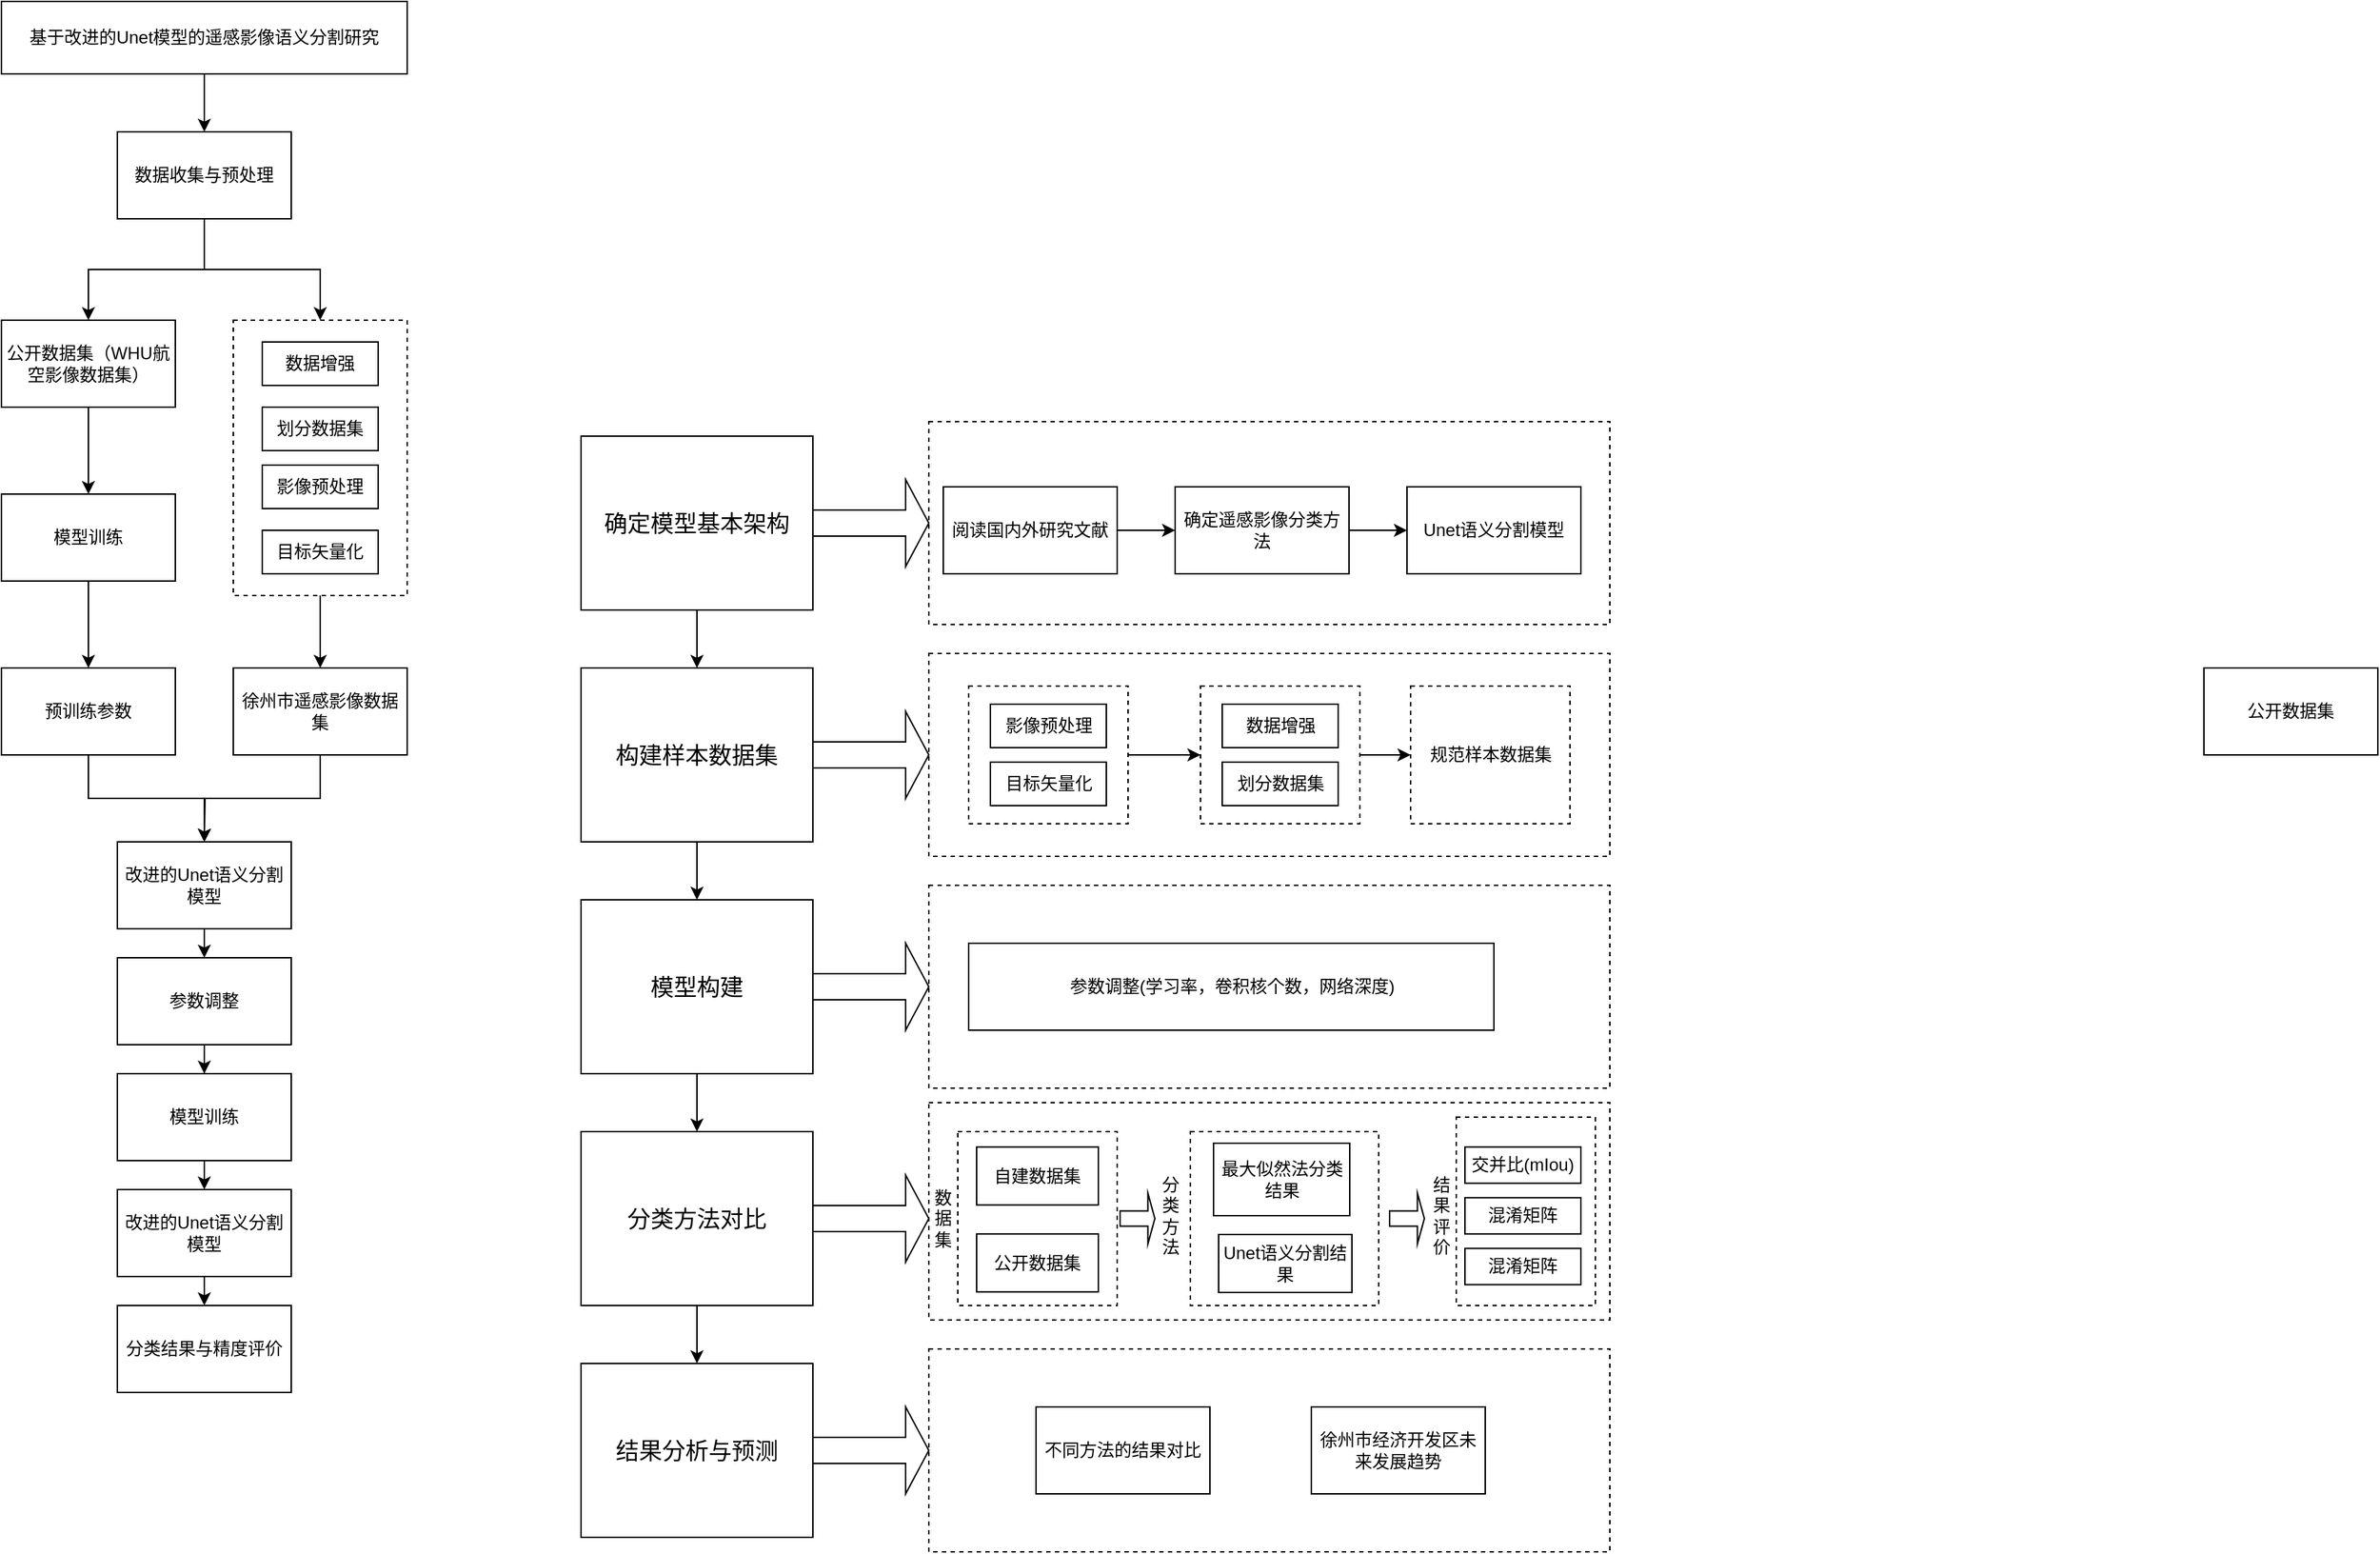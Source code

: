 <mxfile version="18.1.3" type="github">
  <diagram id="C5RBs43oDa-KdzZeNtuy" name="Page-1">
    <mxGraphModel dx="1407" dy="752" grid="1" gridSize="10" guides="1" tooltips="1" connect="1" arrows="1" fold="1" page="1" pageScale="1" pageWidth="3300" pageHeight="4681" math="0" shadow="0">
      <root>
        <mxCell id="WIyWlLk6GJQsqaUBKTNV-0" />
        <mxCell id="WIyWlLk6GJQsqaUBKTNV-1" parent="WIyWlLk6GJQsqaUBKTNV-0" />
        <mxCell id="7E32GhYmtQupcfhVes-2-106" value="" style="rounded=0;whiteSpace=wrap;html=1;dashed=1;fillColor=none;" vertex="1" parent="WIyWlLk6GJQsqaUBKTNV-1">
          <mxGeometry x="840" y="1060" width="470" height="150" as="geometry" />
        </mxCell>
        <mxCell id="7E32GhYmtQupcfhVes-2-134" value="" style="rounded=0;whiteSpace=wrap;html=1;dashed=1;fillColor=none;" vertex="1" parent="WIyWlLk6GJQsqaUBKTNV-1">
          <mxGeometry x="1020.5" y="1080" width="130" height="120" as="geometry" />
        </mxCell>
        <mxCell id="7E32GhYmtQupcfhVes-2-111" value="" style="rounded=0;whiteSpace=wrap;html=1;dashed=1;fillColor=none;" vertex="1" parent="WIyWlLk6GJQsqaUBKTNV-1">
          <mxGeometry x="1204" y="1070" width="96" height="130" as="geometry" />
        </mxCell>
        <mxCell id="7E32GhYmtQupcfhVes-2-109" value="" style="rounded=0;whiteSpace=wrap;html=1;fillColor=none;dashed=1;" vertex="1" parent="WIyWlLk6GJQsqaUBKTNV-1">
          <mxGeometry x="860" y="1080" width="110" height="120" as="geometry" />
        </mxCell>
        <mxCell id="7E32GhYmtQupcfhVes-2-61" value="" style="rounded=0;whiteSpace=wrap;html=1;dashed=1;fillColor=none;" vertex="1" parent="WIyWlLk6GJQsqaUBKTNV-1">
          <mxGeometry x="840" y="590" width="470" height="140" as="geometry" />
        </mxCell>
        <mxCell id="7E32GhYmtQupcfhVes-2-71" value="" style="rounded=0;whiteSpace=wrap;html=1;dashed=1;fillColor=none;" vertex="1" parent="WIyWlLk6GJQsqaUBKTNV-1">
          <mxGeometry x="840" y="750" width="470" height="140" as="geometry" />
        </mxCell>
        <mxCell id="7E32GhYmtQupcfhVes-2-73" value="" style="rounded=0;whiteSpace=wrap;html=1;dashed=1;fillColor=none;" vertex="1" parent="WIyWlLk6GJQsqaUBKTNV-1">
          <mxGeometry x="840" y="910" width="470" height="140" as="geometry" />
        </mxCell>
        <mxCell id="7E32GhYmtQupcfhVes-2-53" style="edgeStyle=orthogonalEdgeStyle;rounded=0;orthogonalLoop=1;jettySize=auto;html=1;exitX=0.5;exitY=1;exitDx=0;exitDy=0;entryX=0.5;entryY=0;entryDx=0;entryDy=0;" edge="1" parent="WIyWlLk6GJQsqaUBKTNV-1" source="7E32GhYmtQupcfhVes-2-48" target="7E32GhYmtQupcfhVes-2-8">
          <mxGeometry relative="1" as="geometry" />
        </mxCell>
        <mxCell id="7E32GhYmtQupcfhVes-2-48" value="" style="whiteSpace=wrap;html=1;rounded=0;fillColor=none;dashed=1;" vertex="1" parent="WIyWlLk6GJQsqaUBKTNV-1">
          <mxGeometry x="360" y="520" width="120" height="190" as="geometry" />
        </mxCell>
        <mxCell id="7E32GhYmtQupcfhVes-2-60" style="edgeStyle=orthogonalEdgeStyle;rounded=0;orthogonalLoop=1;jettySize=auto;html=1;exitX=0.5;exitY=1;exitDx=0;exitDy=0;entryX=0.5;entryY=0;entryDx=0;entryDy=0;" edge="1" parent="WIyWlLk6GJQsqaUBKTNV-1" source="7E32GhYmtQupcfhVes-2-3" target="7E32GhYmtQupcfhVes-2-5">
          <mxGeometry relative="1" as="geometry" />
        </mxCell>
        <mxCell id="7E32GhYmtQupcfhVes-2-3" value="基于改进的Unet模型的遥感影像语义分割研究" style="rounded=0;whiteSpace=wrap;html=1;" vertex="1" parent="WIyWlLk6GJQsqaUBKTNV-1">
          <mxGeometry x="200" y="300" width="280" height="50" as="geometry" />
        </mxCell>
        <mxCell id="7E32GhYmtQupcfhVes-2-7" style="edgeStyle=orthogonalEdgeStyle;rounded=0;orthogonalLoop=1;jettySize=auto;html=1;exitX=0.5;exitY=1;exitDx=0;exitDy=0;entryX=0.5;entryY=0;entryDx=0;entryDy=0;" edge="1" parent="WIyWlLk6GJQsqaUBKTNV-1" source="7E32GhYmtQupcfhVes-2-5" target="7E32GhYmtQupcfhVes-2-6">
          <mxGeometry relative="1" as="geometry" />
        </mxCell>
        <mxCell id="7E32GhYmtQupcfhVes-2-49" value="" style="edgeStyle=orthogonalEdgeStyle;rounded=0;orthogonalLoop=1;jettySize=auto;html=1;" edge="1" parent="WIyWlLk6GJQsqaUBKTNV-1" source="7E32GhYmtQupcfhVes-2-5" target="7E32GhYmtQupcfhVes-2-48">
          <mxGeometry relative="1" as="geometry" />
        </mxCell>
        <mxCell id="7E32GhYmtQupcfhVes-2-5" value="数据收集与预处理" style="rounded=0;whiteSpace=wrap;html=1;" vertex="1" parent="WIyWlLk6GJQsqaUBKTNV-1">
          <mxGeometry x="280" y="390" width="120" height="60" as="geometry" />
        </mxCell>
        <mxCell id="7E32GhYmtQupcfhVes-2-47" style="edgeStyle=orthogonalEdgeStyle;rounded=0;orthogonalLoop=1;jettySize=auto;html=1;exitX=0.5;exitY=1;exitDx=0;exitDy=0;" edge="1" parent="WIyWlLk6GJQsqaUBKTNV-1" source="7E32GhYmtQupcfhVes-2-6" target="7E32GhYmtQupcfhVes-2-36">
          <mxGeometry relative="1" as="geometry" />
        </mxCell>
        <mxCell id="7E32GhYmtQupcfhVes-2-6" value="公开数据集（WHU航空影像数据集）" style="rounded=0;whiteSpace=wrap;html=1;" vertex="1" parent="WIyWlLk6GJQsqaUBKTNV-1">
          <mxGeometry x="200" y="520" width="120" height="60" as="geometry" />
        </mxCell>
        <mxCell id="7E32GhYmtQupcfhVes-2-58" style="edgeStyle=orthogonalEdgeStyle;rounded=0;orthogonalLoop=1;jettySize=auto;html=1;exitX=0.5;exitY=1;exitDx=0;exitDy=0;" edge="1" parent="WIyWlLk6GJQsqaUBKTNV-1" source="7E32GhYmtQupcfhVes-2-8">
          <mxGeometry relative="1" as="geometry">
            <mxPoint x="340" y="880" as="targetPoint" />
          </mxGeometry>
        </mxCell>
        <mxCell id="7E32GhYmtQupcfhVes-2-8" value="徐州市遥感影像数据集" style="rounded=0;whiteSpace=wrap;html=1;" vertex="1" parent="WIyWlLk6GJQsqaUBKTNV-1">
          <mxGeometry x="360" y="760" width="120" height="60" as="geometry" />
        </mxCell>
        <mxCell id="7E32GhYmtQupcfhVes-2-30" style="edgeStyle=orthogonalEdgeStyle;rounded=0;orthogonalLoop=1;jettySize=auto;html=1;exitX=0.5;exitY=1;exitDx=0;exitDy=0;entryX=0.5;entryY=0;entryDx=0;entryDy=0;" edge="1" parent="WIyWlLk6GJQsqaUBKTNV-1" source="7E32GhYmtQupcfhVes-2-10" target="7E32GhYmtQupcfhVes-2-31">
          <mxGeometry relative="1" as="geometry">
            <mxPoint x="330" y="1210" as="targetPoint" />
          </mxGeometry>
        </mxCell>
        <mxCell id="7E32GhYmtQupcfhVes-2-10" value="改进的Unet语义分割模型" style="rounded=0;whiteSpace=wrap;html=1;" vertex="1" parent="WIyWlLk6GJQsqaUBKTNV-1">
          <mxGeometry x="280" y="1120" width="120" height="60" as="geometry" />
        </mxCell>
        <mxCell id="7E32GhYmtQupcfhVes-2-23" style="edgeStyle=orthogonalEdgeStyle;rounded=0;orthogonalLoop=1;jettySize=auto;html=1;exitX=0.5;exitY=1;exitDx=0;exitDy=0;" edge="1" parent="WIyWlLk6GJQsqaUBKTNV-1" source="7E32GhYmtQupcfhVes-2-12" target="7E32GhYmtQupcfhVes-2-14">
          <mxGeometry relative="1" as="geometry" />
        </mxCell>
        <mxCell id="7E32GhYmtQupcfhVes-2-12" value="参数调整" style="rounded=0;whiteSpace=wrap;html=1;" vertex="1" parent="WIyWlLk6GJQsqaUBKTNV-1">
          <mxGeometry x="280" y="960" width="120" height="60" as="geometry" />
        </mxCell>
        <mxCell id="7E32GhYmtQupcfhVes-2-29" style="edgeStyle=orthogonalEdgeStyle;rounded=0;orthogonalLoop=1;jettySize=auto;html=1;exitX=0.5;exitY=1;exitDx=0;exitDy=0;entryX=0.5;entryY=0;entryDx=0;entryDy=0;" edge="1" parent="WIyWlLk6GJQsqaUBKTNV-1" source="7E32GhYmtQupcfhVes-2-14" target="7E32GhYmtQupcfhVes-2-10">
          <mxGeometry relative="1" as="geometry" />
        </mxCell>
        <mxCell id="7E32GhYmtQupcfhVes-2-14" value="模型训练" style="rounded=0;whiteSpace=wrap;html=1;" vertex="1" parent="WIyWlLk6GJQsqaUBKTNV-1">
          <mxGeometry x="280" y="1040" width="120" height="60" as="geometry" />
        </mxCell>
        <mxCell id="7E32GhYmtQupcfhVes-2-27" value="数据增强" style="rounded=0;whiteSpace=wrap;html=1;" vertex="1" parent="WIyWlLk6GJQsqaUBKTNV-1">
          <mxGeometry x="380" y="535" width="80" height="30" as="geometry" />
        </mxCell>
        <mxCell id="7E32GhYmtQupcfhVes-2-31" value="分类结果与精度评价" style="whiteSpace=wrap;html=1;rounded=0;" vertex="1" parent="WIyWlLk6GJQsqaUBKTNV-1">
          <mxGeometry x="280" y="1200" width="120" height="60" as="geometry" />
        </mxCell>
        <mxCell id="7E32GhYmtQupcfhVes-2-44" value="" style="edgeStyle=orthogonalEdgeStyle;rounded=0;orthogonalLoop=1;jettySize=auto;html=1;" edge="1" parent="WIyWlLk6GJQsqaUBKTNV-1" source="7E32GhYmtQupcfhVes-2-36" target="7E32GhYmtQupcfhVes-2-43">
          <mxGeometry relative="1" as="geometry" />
        </mxCell>
        <mxCell id="7E32GhYmtQupcfhVes-2-36" value="模型训练" style="rounded=0;whiteSpace=wrap;html=1;fillColor=none;" vertex="1" parent="WIyWlLk6GJQsqaUBKTNV-1">
          <mxGeometry x="200" y="640" width="120" height="60" as="geometry" />
        </mxCell>
        <mxCell id="7E32GhYmtQupcfhVes-2-40" value="&lt;div&gt;目标矢量化&lt;/div&gt;" style="whiteSpace=wrap;html=1;rounded=0;" vertex="1" parent="WIyWlLk6GJQsqaUBKTNV-1">
          <mxGeometry x="380" y="665" width="80" height="30" as="geometry" />
        </mxCell>
        <mxCell id="7E32GhYmtQupcfhVes-2-57" style="edgeStyle=orthogonalEdgeStyle;rounded=0;orthogonalLoop=1;jettySize=auto;html=1;exitX=0.5;exitY=1;exitDx=0;exitDy=0;entryX=0.5;entryY=0;entryDx=0;entryDy=0;" edge="1" parent="WIyWlLk6GJQsqaUBKTNV-1" source="7E32GhYmtQupcfhVes-2-43" target="7E32GhYmtQupcfhVes-2-54">
          <mxGeometry relative="1" as="geometry" />
        </mxCell>
        <mxCell id="7E32GhYmtQupcfhVes-2-43" value="预训练参数" style="whiteSpace=wrap;html=1;fillColor=none;rounded=0;" vertex="1" parent="WIyWlLk6GJQsqaUBKTNV-1">
          <mxGeometry x="200" y="760" width="120" height="60" as="geometry" />
        </mxCell>
        <mxCell id="7E32GhYmtQupcfhVes-2-51" value="&lt;br&gt;&lt;div&gt;划分数据集&lt;br&gt;&lt;br&gt;&lt;/div&gt;" style="whiteSpace=wrap;html=1;rounded=0;" vertex="1" parent="WIyWlLk6GJQsqaUBKTNV-1">
          <mxGeometry x="380" y="580" width="80" height="30" as="geometry" />
        </mxCell>
        <mxCell id="7E32GhYmtQupcfhVes-2-52" value="影像预处理" style="whiteSpace=wrap;html=1;rounded=0;" vertex="1" parent="WIyWlLk6GJQsqaUBKTNV-1">
          <mxGeometry x="380" y="620" width="80" height="30" as="geometry" />
        </mxCell>
        <mxCell id="7E32GhYmtQupcfhVes-2-59" style="edgeStyle=orthogonalEdgeStyle;rounded=0;orthogonalLoop=1;jettySize=auto;html=1;exitX=0.5;exitY=1;exitDx=0;exitDy=0;entryX=0.5;entryY=0;entryDx=0;entryDy=0;" edge="1" parent="WIyWlLk6GJQsqaUBKTNV-1" source="7E32GhYmtQupcfhVes-2-54" target="7E32GhYmtQupcfhVes-2-12">
          <mxGeometry relative="1" as="geometry" />
        </mxCell>
        <mxCell id="7E32GhYmtQupcfhVes-2-54" value="改进的Unet语义分割模型" style="rounded=0;whiteSpace=wrap;html=1;" vertex="1" parent="WIyWlLk6GJQsqaUBKTNV-1">
          <mxGeometry x="280" y="880" width="120" height="60" as="geometry" />
        </mxCell>
        <mxCell id="7E32GhYmtQupcfhVes-2-64" style="edgeStyle=orthogonalEdgeStyle;rounded=0;orthogonalLoop=1;jettySize=auto;html=1;exitX=0.5;exitY=1;exitDx=0;exitDy=0;entryX=0.5;entryY=0;entryDx=0;entryDy=0;" edge="1" parent="WIyWlLk6GJQsqaUBKTNV-1" source="7E32GhYmtQupcfhVes-2-62" target="7E32GhYmtQupcfhVes-2-63">
          <mxGeometry relative="1" as="geometry" />
        </mxCell>
        <mxCell id="7E32GhYmtQupcfhVes-2-62" value="&lt;font style=&quot;font-size: 16px;&quot;&gt;确定模型基本架构&lt;/font&gt;" style="rounded=0;whiteSpace=wrap;html=1;fillColor=none;" vertex="1" parent="WIyWlLk6GJQsqaUBKTNV-1">
          <mxGeometry x="600" y="600" width="160" height="120" as="geometry" />
        </mxCell>
        <mxCell id="7E32GhYmtQupcfhVes-2-69" style="edgeStyle=orthogonalEdgeStyle;rounded=0;orthogonalLoop=1;jettySize=auto;html=1;exitX=0.5;exitY=1;exitDx=0;exitDy=0;entryX=0.5;entryY=0;entryDx=0;entryDy=0;" edge="1" parent="WIyWlLk6GJQsqaUBKTNV-1" source="7E32GhYmtQupcfhVes-2-63" target="7E32GhYmtQupcfhVes-2-68">
          <mxGeometry relative="1" as="geometry" />
        </mxCell>
        <mxCell id="7E32GhYmtQupcfhVes-2-63" value="&lt;font style=&quot;font-size: 16px;&quot;&gt;构建样本数据集&lt;/font&gt;" style="rounded=0;whiteSpace=wrap;html=1;fillColor=none;" vertex="1" parent="WIyWlLk6GJQsqaUBKTNV-1">
          <mxGeometry x="600" y="760" width="160" height="120" as="geometry" />
        </mxCell>
        <mxCell id="7E32GhYmtQupcfhVes-2-76" value="" style="edgeStyle=orthogonalEdgeStyle;rounded=0;orthogonalLoop=1;jettySize=auto;html=1;" edge="1" parent="WIyWlLk6GJQsqaUBKTNV-1" source="7E32GhYmtQupcfhVes-2-68" target="7E32GhYmtQupcfhVes-2-75">
          <mxGeometry relative="1" as="geometry" />
        </mxCell>
        <mxCell id="7E32GhYmtQupcfhVes-2-68" value="&lt;font style=&quot;font-size: 16px;&quot;&gt;模型构建&lt;/font&gt;" style="rounded=0;whiteSpace=wrap;html=1;fillColor=none;" vertex="1" parent="WIyWlLk6GJQsqaUBKTNV-1">
          <mxGeometry x="600" y="920" width="160" height="120" as="geometry" />
        </mxCell>
        <mxCell id="7E32GhYmtQupcfhVes-2-70" value="" style="shape=singleArrow;whiteSpace=wrap;html=1;fillColor=none;" vertex="1" parent="WIyWlLk6GJQsqaUBKTNV-1">
          <mxGeometry x="760" y="630" width="80" height="60" as="geometry" />
        </mxCell>
        <mxCell id="7E32GhYmtQupcfhVes-2-72" value="" style="shape=singleArrow;whiteSpace=wrap;html=1;fillColor=none;" vertex="1" parent="WIyWlLk6GJQsqaUBKTNV-1">
          <mxGeometry x="760" y="790" width="80" height="60" as="geometry" />
        </mxCell>
        <mxCell id="7E32GhYmtQupcfhVes-2-74" value="" style="shape=singleArrow;whiteSpace=wrap;html=1;fillColor=none;" vertex="1" parent="WIyWlLk6GJQsqaUBKTNV-1">
          <mxGeometry x="760" y="950" width="80" height="60" as="geometry" />
        </mxCell>
        <mxCell id="7E32GhYmtQupcfhVes-2-127" style="edgeStyle=orthogonalEdgeStyle;rounded=0;orthogonalLoop=1;jettySize=auto;html=1;exitX=0.5;exitY=1;exitDx=0;exitDy=0;entryX=0.5;entryY=0;entryDx=0;entryDy=0;" edge="1" parent="WIyWlLk6GJQsqaUBKTNV-1" source="7E32GhYmtQupcfhVes-2-75" target="7E32GhYmtQupcfhVes-2-124">
          <mxGeometry relative="1" as="geometry" />
        </mxCell>
        <mxCell id="7E32GhYmtQupcfhVes-2-75" value="&lt;font style=&quot;font-size: 16px;&quot;&gt;分类方法对比&lt;/font&gt;" style="whiteSpace=wrap;html=1;fillColor=none;rounded=0;" vertex="1" parent="WIyWlLk6GJQsqaUBKTNV-1">
          <mxGeometry x="600" y="1080" width="160" height="120" as="geometry" />
        </mxCell>
        <mxCell id="7E32GhYmtQupcfhVes-2-80" value="" style="edgeStyle=orthogonalEdgeStyle;rounded=0;orthogonalLoop=1;jettySize=auto;html=1;" edge="1" parent="WIyWlLk6GJQsqaUBKTNV-1" source="7E32GhYmtQupcfhVes-2-78" target="7E32GhYmtQupcfhVes-2-79">
          <mxGeometry relative="1" as="geometry" />
        </mxCell>
        <mxCell id="7E32GhYmtQupcfhVes-2-78" value="阅读国内外研究文献" style="rounded=0;whiteSpace=wrap;html=1;fillColor=none;" vertex="1" parent="WIyWlLk6GJQsqaUBKTNV-1">
          <mxGeometry x="850" y="635" width="120" height="60" as="geometry" />
        </mxCell>
        <mxCell id="7E32GhYmtQupcfhVes-2-82" value="" style="edgeStyle=orthogonalEdgeStyle;rounded=0;orthogonalLoop=1;jettySize=auto;html=1;" edge="1" parent="WIyWlLk6GJQsqaUBKTNV-1" source="7E32GhYmtQupcfhVes-2-79" target="7E32GhYmtQupcfhVes-2-81">
          <mxGeometry relative="1" as="geometry" />
        </mxCell>
        <mxCell id="7E32GhYmtQupcfhVes-2-79" value="确定遥感影像分类方法" style="whiteSpace=wrap;html=1;fillColor=none;rounded=0;" vertex="1" parent="WIyWlLk6GJQsqaUBKTNV-1">
          <mxGeometry x="1010" y="635" width="120" height="60" as="geometry" />
        </mxCell>
        <mxCell id="7E32GhYmtQupcfhVes-2-81" value="Unet语义分割模型" style="whiteSpace=wrap;html=1;fillColor=none;rounded=0;" vertex="1" parent="WIyWlLk6GJQsqaUBKTNV-1">
          <mxGeometry x="1170" y="635" width="120" height="60" as="geometry" />
        </mxCell>
        <mxCell id="7E32GhYmtQupcfhVes-2-86" value="数据增强" style="rounded=0;whiteSpace=wrap;html=1;" vertex="1" parent="WIyWlLk6GJQsqaUBKTNV-1">
          <mxGeometry x="1042.5" y="785" width="80" height="30" as="geometry" />
        </mxCell>
        <mxCell id="7E32GhYmtQupcfhVes-2-87" value="&lt;br&gt;&lt;div&gt;划分数据集&lt;br&gt;&lt;br&gt;&lt;/div&gt;" style="whiteSpace=wrap;html=1;rounded=0;" vertex="1" parent="WIyWlLk6GJQsqaUBKTNV-1">
          <mxGeometry x="1042.5" y="825" width="80" height="30" as="geometry" />
        </mxCell>
        <mxCell id="7E32GhYmtQupcfhVes-2-88" value="影像预处理" style="whiteSpace=wrap;html=1;rounded=0;" vertex="1" parent="WIyWlLk6GJQsqaUBKTNV-1">
          <mxGeometry x="882.5" y="785" width="80" height="30" as="geometry" />
        </mxCell>
        <mxCell id="7E32GhYmtQupcfhVes-2-89" value="&lt;div&gt;目标矢量化&lt;/div&gt;" style="whiteSpace=wrap;html=1;rounded=0;" vertex="1" parent="WIyWlLk6GJQsqaUBKTNV-1">
          <mxGeometry x="882.5" y="825" width="80" height="30" as="geometry" />
        </mxCell>
        <mxCell id="7E32GhYmtQupcfhVes-2-96" style="edgeStyle=orthogonalEdgeStyle;rounded=0;orthogonalLoop=1;jettySize=auto;html=1;exitX=1;exitY=0.5;exitDx=0;exitDy=0;entryX=0;entryY=0.5;entryDx=0;entryDy=0;" edge="1" parent="WIyWlLk6GJQsqaUBKTNV-1" source="7E32GhYmtQupcfhVes-2-91" target="7E32GhYmtQupcfhVes-2-95">
          <mxGeometry relative="1" as="geometry" />
        </mxCell>
        <mxCell id="7E32GhYmtQupcfhVes-2-91" value="" style="rounded=0;whiteSpace=wrap;html=1;fillColor=none;dashed=1;" vertex="1" parent="WIyWlLk6GJQsqaUBKTNV-1">
          <mxGeometry x="1027.5" y="772.5" width="110" height="95" as="geometry" />
        </mxCell>
        <mxCell id="7E32GhYmtQupcfhVes-2-95" value="规范样本数据集" style="rounded=0;whiteSpace=wrap;html=1;fillColor=none;dashed=1;" vertex="1" parent="WIyWlLk6GJQsqaUBKTNV-1">
          <mxGeometry x="1172.5" y="772.5" width="110" height="95" as="geometry" />
        </mxCell>
        <mxCell id="7E32GhYmtQupcfhVes-2-98" value="最大似然法分类结果" style="rounded=0;whiteSpace=wrap;html=1;fillColor=none;" vertex="1" parent="WIyWlLk6GJQsqaUBKTNV-1">
          <mxGeometry x="1036.5" y="1088" width="94" height="50" as="geometry" />
        </mxCell>
        <mxCell id="7E32GhYmtQupcfhVes-2-101" style="edgeStyle=orthogonalEdgeStyle;rounded=0;orthogonalLoop=1;jettySize=auto;html=1;exitX=1;exitY=0.5;exitDx=0;exitDy=0;entryX=0;entryY=0.5;entryDx=0;entryDy=0;" edge="1" parent="WIyWlLk6GJQsqaUBKTNV-1" source="7E32GhYmtQupcfhVes-2-100" target="7E32GhYmtQupcfhVes-2-91">
          <mxGeometry relative="1" as="geometry" />
        </mxCell>
        <mxCell id="7E32GhYmtQupcfhVes-2-100" value="" style="rounded=0;whiteSpace=wrap;html=1;fillColor=none;dashed=1;" vertex="1" parent="WIyWlLk6GJQsqaUBKTNV-1">
          <mxGeometry x="867.5" y="772.5" width="110" height="95" as="geometry" />
        </mxCell>
        <mxCell id="7E32GhYmtQupcfhVes-2-102" value="自建数据集" style="rounded=0;whiteSpace=wrap;html=1;fillColor=none;" vertex="1" parent="WIyWlLk6GJQsqaUBKTNV-1">
          <mxGeometry x="873" y="1090.63" width="84" height="40" as="geometry" />
        </mxCell>
        <mxCell id="7E32GhYmtQupcfhVes-2-103" value="公开数据集" style="rounded=0;whiteSpace=wrap;html=1;fillColor=none;" vertex="1" parent="WIyWlLk6GJQsqaUBKTNV-1">
          <mxGeometry x="1720" y="760" width="120" height="60" as="geometry" />
        </mxCell>
        <mxCell id="7E32GhYmtQupcfhVes-2-104" value="Unet语义分割结果" style="rounded=0;whiteSpace=wrap;html=1;fillColor=none;" vertex="1" parent="WIyWlLk6GJQsqaUBKTNV-1">
          <mxGeometry x="1040" y="1151" width="92" height="40" as="geometry" />
        </mxCell>
        <mxCell id="7E32GhYmtQupcfhVes-2-105" value="" style="shape=singleArrow;whiteSpace=wrap;html=1;fillColor=none;" vertex="1" parent="WIyWlLk6GJQsqaUBKTNV-1">
          <mxGeometry x="760" y="1110" width="80" height="60" as="geometry" />
        </mxCell>
        <mxCell id="7E32GhYmtQupcfhVes-2-110" value="数据集" style="text;html=1;strokeColor=none;fillColor=none;align=center;verticalAlign=middle;whiteSpace=wrap;rounded=0;dashed=1;" vertex="1" parent="WIyWlLk6GJQsqaUBKTNV-1">
          <mxGeometry x="845" y="1100" width="10" height="80" as="geometry" />
        </mxCell>
        <mxCell id="7E32GhYmtQupcfhVes-2-112" value="分类方法" style="text;html=1;strokeColor=none;fillColor=none;align=center;verticalAlign=middle;whiteSpace=wrap;rounded=0;dashed=1;" vertex="1" parent="WIyWlLk6GJQsqaUBKTNV-1">
          <mxGeometry x="997" y="1085" width="20" height="105" as="geometry" />
        </mxCell>
        <mxCell id="7E32GhYmtQupcfhVes-2-113" value="公开数据集" style="rounded=0;whiteSpace=wrap;html=1;fillColor=none;" vertex="1" parent="WIyWlLk6GJQsqaUBKTNV-1">
          <mxGeometry x="873" y="1150.63" width="84" height="40" as="geometry" />
        </mxCell>
        <mxCell id="7E32GhYmtQupcfhVes-2-114" value="结果评价" style="text;html=1;strokeColor=none;fillColor=none;align=center;verticalAlign=middle;whiteSpace=wrap;rounded=0;dashed=1;" vertex="1" parent="WIyWlLk6GJQsqaUBKTNV-1">
          <mxGeometry x="1184" y="1096.25" width="20" height="83.75" as="geometry" />
        </mxCell>
        <mxCell id="7E32GhYmtQupcfhVes-2-115" value="" style="shape=singleArrow;whiteSpace=wrap;html=1;fillColor=none;" vertex="1" parent="WIyWlLk6GJQsqaUBKTNV-1">
          <mxGeometry x="972" y="1122.5" width="24" height="35" as="geometry" />
        </mxCell>
        <mxCell id="7E32GhYmtQupcfhVes-2-117" value="" style="shape=singleArrow;whiteSpace=wrap;html=1;fillColor=none;" vertex="1" parent="WIyWlLk6GJQsqaUBKTNV-1">
          <mxGeometry x="1158" y="1122.5" width="24" height="35" as="geometry" />
        </mxCell>
        <mxCell id="7E32GhYmtQupcfhVes-2-121" value="交并比(mIou)" style="rounded=0;whiteSpace=wrap;html=1;fillColor=none;" vertex="1" parent="WIyWlLk6GJQsqaUBKTNV-1">
          <mxGeometry x="1210" y="1090.63" width="80" height="25" as="geometry" />
        </mxCell>
        <mxCell id="7E32GhYmtQupcfhVes-2-122" value="混淆矩阵" style="rounded=0;whiteSpace=wrap;html=1;fillColor=none;" vertex="1" parent="WIyWlLk6GJQsqaUBKTNV-1">
          <mxGeometry x="1210" y="1125.63" width="80" height="25" as="geometry" />
        </mxCell>
        <mxCell id="7E32GhYmtQupcfhVes-2-123" value="混淆矩阵" style="rounded=0;whiteSpace=wrap;html=1;fillColor=none;" vertex="1" parent="WIyWlLk6GJQsqaUBKTNV-1">
          <mxGeometry x="1210" y="1160.63" width="80" height="25" as="geometry" />
        </mxCell>
        <mxCell id="7E32GhYmtQupcfhVes-2-124" value="&lt;font style=&quot;font-size: 16px;&quot;&gt;结果分析与预测&lt;/font&gt;" style="whiteSpace=wrap;html=1;fillColor=none;rounded=0;" vertex="1" parent="WIyWlLk6GJQsqaUBKTNV-1">
          <mxGeometry x="600" y="1240" width="160" height="120" as="geometry" />
        </mxCell>
        <mxCell id="7E32GhYmtQupcfhVes-2-125" value="" style="shape=singleArrow;whiteSpace=wrap;html=1;fillColor=none;" vertex="1" parent="WIyWlLk6GJQsqaUBKTNV-1">
          <mxGeometry x="760" y="1270" width="80" height="60" as="geometry" />
        </mxCell>
        <mxCell id="7E32GhYmtQupcfhVes-2-126" value="" style="rounded=0;whiteSpace=wrap;html=1;dashed=1;fillColor=none;" vertex="1" parent="WIyWlLk6GJQsqaUBKTNV-1">
          <mxGeometry x="840" y="1230" width="470" height="140" as="geometry" />
        </mxCell>
        <mxCell id="7E32GhYmtQupcfhVes-2-129" value="不同方法的结果对比" style="rounded=0;whiteSpace=wrap;html=1;fillColor=none;" vertex="1" parent="WIyWlLk6GJQsqaUBKTNV-1">
          <mxGeometry x="914" y="1270" width="120" height="60" as="geometry" />
        </mxCell>
        <mxCell id="7E32GhYmtQupcfhVes-2-130" value="徐州市经济开发区未来发展趋势" style="rounded=0;whiteSpace=wrap;html=1;fillColor=none;" vertex="1" parent="WIyWlLk6GJQsqaUBKTNV-1">
          <mxGeometry x="1104" y="1270" width="120" height="60" as="geometry" />
        </mxCell>
        <mxCell id="7E32GhYmtQupcfhVes-2-131" value="参数调整(学习率，卷积核个数，网络深度)" style="rounded=0;whiteSpace=wrap;html=1;fillColor=none;" vertex="1" parent="WIyWlLk6GJQsqaUBKTNV-1">
          <mxGeometry x="867.5" y="950" width="362.5" height="60" as="geometry" />
        </mxCell>
      </root>
    </mxGraphModel>
  </diagram>
</mxfile>
